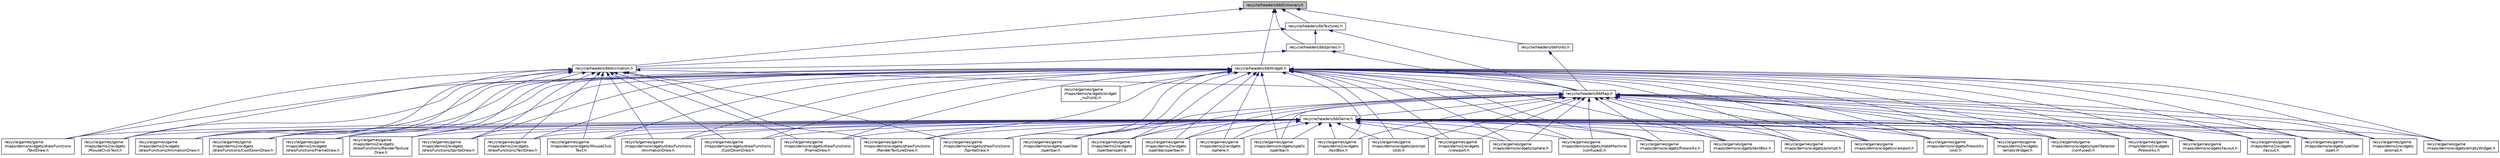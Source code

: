 digraph "recycle/headers/bbDictionary.h"
{
 // LATEX_PDF_SIZE
  edge [fontname="Helvetica",fontsize="10",labelfontname="Helvetica",labelfontsize="10"];
  node [fontname="Helvetica",fontsize="10",shape=record];
  Node1 [label="recycle/headers/bbDictionary.h",height=0.2,width=0.4,color="black", fillcolor="grey75", style="filled", fontcolor="black",tooltip="bbDictionary stores a number of key-value pairs for fast lookup. Keys should be up to 32 characters...."];
  Node1 -> Node2 [dir="back",color="midnightblue",fontsize="10",style="solid",fontname="Helvetica"];
  Node2 [label="recycle/headers/bbAnimation.h",height=0.2,width=0.4,color="black", fillcolor="white", style="filled",URL="$bbAnimation_8h.html",tooltip="sfTexture is define in SFML as raw pixel data bbTextures is a container for sfTextures"];
  Node2 -> Node3 [dir="back",color="midnightblue",fontsize="10",style="solid",fontname="Helvetica"];
  Node3 [label="recycle/games/game\l/maps/demo/widgets/MouseClick\lText.h",height=0.2,width=0.4,color="black", fillcolor="white", style="filled",URL="$widgets_2MouseClickText_8h.html",tooltip=" "];
  Node2 -> Node4 [dir="back",color="midnightblue",fontsize="10",style="solid",fontname="Helvetica"];
  Node4 [label="recycle/games/game\l/maps/demo/widgets/drawFunctions\l/AnimationDraw.h",height=0.2,width=0.4,color="black", fillcolor="white", style="filled",URL="$widgets_2drawFunctions_2AnimationDraw_8h.html",tooltip=" "];
  Node2 -> Node5 [dir="back",color="midnightblue",fontsize="10",style="solid",fontname="Helvetica"];
  Node5 [label="recycle/games/game\l/maps/demo/widgets/drawFunctions\l/CoolDownDraw.h",height=0.2,width=0.4,color="black", fillcolor="white", style="filled",URL="$widgets_2drawFunctions_2CoolDownDraw_8h.html",tooltip=" "];
  Node2 -> Node6 [dir="back",color="midnightblue",fontsize="10",style="solid",fontname="Helvetica"];
  Node6 [label="recycle/games/game\l/maps/demo/widgets/drawFunctions\l/FrameDraw.h",height=0.2,width=0.4,color="black", fillcolor="white", style="filled",URL="$widgets_2drawFunctions_2FrameDraw_8h.html",tooltip=" "];
  Node2 -> Node7 [dir="back",color="midnightblue",fontsize="10",style="solid",fontname="Helvetica"];
  Node7 [label="recycle/games/game\l/maps/demo/widgets/drawFunctions\l/RenderTextureDraw.h",height=0.2,width=0.4,color="black", fillcolor="white", style="filled",URL="$widgets_2drawFunctions_2RenderTextureDraw_8h.html",tooltip=" "];
  Node2 -> Node8 [dir="back",color="midnightblue",fontsize="10",style="solid",fontname="Helvetica"];
  Node8 [label="recycle/games/game\l/maps/demo/widgets/drawFunctions\l/SpriteDraw.h",height=0.2,width=0.4,color="black", fillcolor="white", style="filled",URL="$widgets_2drawFunctions_2SpriteDraw_8h.html",tooltip=" "];
  Node2 -> Node9 [dir="back",color="midnightblue",fontsize="10",style="solid",fontname="Helvetica"];
  Node9 [label="recycle/games/game\l/maps/demo/widgets/drawFunctions\l/TextDraw.h",height=0.2,width=0.4,color="black", fillcolor="white", style="filled",URL="$widgets_2drawFunctions_2TextDraw_8h.html",tooltip=" "];
  Node2 -> Node10 [dir="back",color="midnightblue",fontsize="10",style="solid",fontname="Helvetica"];
  Node10 [label="recycle/games/game\l/maps/demo2/widgets\l/MouseClickText.h",height=0.2,width=0.4,color="black", fillcolor="white", style="filled",URL="$_2widgets_2MouseClickText_8h.html",tooltip=" "];
  Node2 -> Node11 [dir="back",color="midnightblue",fontsize="10",style="solid",fontname="Helvetica"];
  Node11 [label="recycle/games/game\l/maps/demo2/widgets\l/drawFunctions/AnimationDraw.h",height=0.2,width=0.4,color="black", fillcolor="white", style="filled",URL="$_2widgets_2drawFunctions_2AnimationDraw_8h.html",tooltip=" "];
  Node2 -> Node12 [dir="back",color="midnightblue",fontsize="10",style="solid",fontname="Helvetica"];
  Node12 [label="recycle/games/game\l/maps/demo2/widgets\l/drawFunctions/CoolDownDraw.h",height=0.2,width=0.4,color="black", fillcolor="white", style="filled",URL="$_2widgets_2drawFunctions_2CoolDownDraw_8h.html",tooltip=" "];
  Node2 -> Node13 [dir="back",color="midnightblue",fontsize="10",style="solid",fontname="Helvetica"];
  Node13 [label="recycle/games/game\l/maps/demo2/widgets\l/drawFunctions/FrameDraw.h",height=0.2,width=0.4,color="black", fillcolor="white", style="filled",URL="$_2widgets_2drawFunctions_2FrameDraw_8h.html",tooltip=" "];
  Node2 -> Node14 [dir="back",color="midnightblue",fontsize="10",style="solid",fontname="Helvetica"];
  Node14 [label="recycle/games/game\l/maps/demo2/widgets\l/drawFunctions/RenderTexture\lDraw.h",height=0.2,width=0.4,color="black", fillcolor="white", style="filled",URL="$_2widgets_2drawFunctions_2RenderTextureDraw_8h.html",tooltip=" "];
  Node2 -> Node15 [dir="back",color="midnightblue",fontsize="10",style="solid",fontname="Helvetica"];
  Node15 [label="recycle/games/game\l/maps/demo2/widgets\l/drawFunctions/SpriteDraw.h",height=0.2,width=0.4,color="black", fillcolor="white", style="filled",URL="$_2widgets_2drawFunctions_2SpriteDraw_8h.html",tooltip=" "];
  Node2 -> Node16 [dir="back",color="midnightblue",fontsize="10",style="solid",fontname="Helvetica"];
  Node16 [label="recycle/games/game\l/maps/demo2/widgets\l/drawFunctions/TextDraw.h",height=0.2,width=0.4,color="black", fillcolor="white", style="filled",URL="$_2widgets_2drawFunctions_2TextDraw_8h.html",tooltip=" "];
  Node2 -> Node17 [dir="back",color="midnightblue",fontsize="10",style="solid",fontname="Helvetica"];
  Node17 [label="recycle/headers/bbMap.h",height=0.2,width=0.4,color="black", fillcolor="white", style="filled",URL="$bbMap_8h.html",tooltip="bbMap stores game data pertaining to one map in the game"];
  Node17 -> Node18 [dir="back",color="midnightblue",fontsize="10",style="solid",fontname="Helvetica"];
  Node18 [label="recycle/games/game\l/maps/demo/widgets/emptyWidget.h",height=0.2,width=0.4,color="black", fillcolor="white", style="filled",URL="$widgets_2emptyWidget_8h.html",tooltip="The functions in this folder define the behavior of an object with class bbWidget and type NULL."];
  Node17 -> Node19 [dir="back",color="midnightblue",fontsize="10",style="solid",fontname="Helvetica"];
  Node19 [label="recycle/games/game\l/maps/demo/widgets/fireworks\l(old).h",height=0.2,width=0.4,color="black", fillcolor="white", style="filled",URL="$fireworks_07old_08_8h.html",tooltip="The functions in this file define the behavior of an object with class bbWidget and type fireworks."];
  Node17 -> Node20 [dir="back",color="midnightblue",fontsize="10",style="solid",fontname="Helvetica"];
  Node20 [label="recycle/games/game\l/maps/demo/widgets/fireworks.h",height=0.2,width=0.4,color="black", fillcolor="white", style="filled",URL="$widgets_2fireworks_8h.html",tooltip="The functions in this folder define the behavior of an object with class bbWidget and type fireworks."];
  Node17 -> Node21 [dir="back",color="midnightblue",fontsize="10",style="solid",fontname="Helvetica"];
  Node21 [label="recycle/games/game\l/maps/demo/widgets/layout.h",height=0.2,width=0.4,color="black", fillcolor="white", style="filled",URL="$widgets_2layout_8h.html",tooltip="The functions in this folder define the behavior of an object with class bbWidget and type NULL."];
  Node17 -> Node22 [dir="back",color="midnightblue",fontsize="10",style="solid",fontname="Helvetica"];
  Node22 [label="recycle/games/game\l/maps/demo/widgets/prompt\l(old).h",height=0.2,width=0.4,color="black", fillcolor="white", style="filled",URL="$prompt_07old_08_8h.html",tooltip="The functions in this folder define the behavior of an object with class bbWidget and type prompt."];
  Node17 -> Node23 [dir="back",color="midnightblue",fontsize="10",style="solid",fontname="Helvetica"];
  Node23 [label="recycle/games/game\l/maps/demo/widgets/prompt.h",height=0.2,width=0.4,color="black", fillcolor="white", style="filled",URL="$widgets_2prompt_8h.html",tooltip="The functions in this file define the behavior of an object with class bbWidget and type prompt Promp..."];
  Node17 -> Node24 [dir="back",color="midnightblue",fontsize="10",style="solid",fontname="Helvetica"];
  Node24 [label="recycle/games/game\l/maps/demo/widgets/spellSelector\l(confused).h",height=0.2,width=0.4,color="black", fillcolor="white", style="filled",URL="$spellSelector_07confused_08_8h.html",tooltip=" "];
  Node17 -> Node25 [dir="back",color="midnightblue",fontsize="10",style="solid",fontname="Helvetica"];
  Node25 [label="recycle/games/game\l/maps/demo/widgets/spellbar\l/spell.h",height=0.2,width=0.4,color="black", fillcolor="white", style="filled",URL="$widgets_2spellbar_2spell_8h.html",tooltip=" "];
  Node17 -> Node26 [dir="back",color="midnightblue",fontsize="10",style="solid",fontname="Helvetica"];
  Node26 [label="recycle/games/game\l/maps/demo/widgets/spellbar\l/spellbar.h",height=0.2,width=0.4,color="black", fillcolor="white", style="filled",URL="$widgets_2spellbar_2spellbar_8h.html",tooltip=" "];
  Node17 -> Node27 [dir="back",color="midnightblue",fontsize="10",style="solid",fontname="Helvetica"];
  Node27 [label="recycle/games/game\l/maps/demo/widgets/spells\l/spellbar.h",height=0.2,width=0.4,color="black", fillcolor="white", style="filled",URL="$widgets_2spells_2spellbar_8h.html",tooltip="The functions in this file define the behavior of an object with class bbWidget and type spellBar and..."];
  Node17 -> Node28 [dir="back",color="midnightblue",fontsize="10",style="solid",fontname="Helvetica"];
  Node28 [label="recycle/games/game\l/maps/demo/widgets/sphere.h",height=0.2,width=0.4,color="black", fillcolor="white", style="filled",URL="$widgets_2sphere_8h.html",tooltip="The functions in this file define the behavior of an object with class bbWidget and type Sphere The s..."];
  Node17 -> Node29 [dir="back",color="midnightblue",fontsize="10",style="solid",fontname="Helvetica"];
  Node29 [label="recycle/games/game\l/maps/demo/widgets/stateMachine\l(confused).h",height=0.2,width=0.4,color="black", fillcolor="white", style="filled",URL="$stateMachine_07confused_08_8h.html",tooltip=" "];
  Node17 -> Node30 [dir="back",color="midnightblue",fontsize="10",style="solid",fontname="Helvetica"];
  Node30 [label="recycle/games/game\l/maps/demo/widgets/textBox.h",height=0.2,width=0.4,color="black", fillcolor="white", style="filled",URL="$widgets_2textBox_8h.html",tooltip="The functions in this file define the behavior of an object with class bbWidget and type textBox."];
  Node17 -> Node31 [dir="back",color="midnightblue",fontsize="10",style="solid",fontname="Helvetica"];
  Node31 [label="recycle/games/game\l/maps/demo/widgets/viewport.h",height=0.2,width=0.4,color="black", fillcolor="white", style="filled",URL="$widgets_2viewport_8h.html",tooltip="The functions in this folder define the behavior of an object with class bbWidget and type NULL."];
  Node17 -> Node32 [dir="back",color="midnightblue",fontsize="10",style="solid",fontname="Helvetica"];
  Node32 [label="recycle/games/game\l/maps/demo2/widgets\l/emptyWidget.h",height=0.2,width=0.4,color="black", fillcolor="white", style="filled",URL="$_2widgets_2emptyWidget_8h.html",tooltip="The functions in this folder define the behavior of an object with class bbWidget and type NULL."];
  Node17 -> Node33 [dir="back",color="midnightblue",fontsize="10",style="solid",fontname="Helvetica"];
  Node33 [label="recycle/games/game\l/maps/demo2/widgets\l/fireworks.h",height=0.2,width=0.4,color="black", fillcolor="white", style="filled",URL="$_2widgets_2fireworks_8h.html",tooltip="The functions in this folder define the behavior of an object with class bbWidget and type fireworks."];
  Node17 -> Node34 [dir="back",color="midnightblue",fontsize="10",style="solid",fontname="Helvetica"];
  Node34 [label="recycle/games/game\l/maps/demo2/widgets\l/layout.h",height=0.2,width=0.4,color="black", fillcolor="white", style="filled",URL="$_2widgets_2layout_8h.html",tooltip="The functions in this folder define the behavior of an object with class bbWidget and type NULL."];
  Node17 -> Node35 [dir="back",color="midnightblue",fontsize="10",style="solid",fontname="Helvetica"];
  Node35 [label="recycle/games/game\l/maps/demo2/widgets\l/prompt.h",height=0.2,width=0.4,color="black", fillcolor="white", style="filled",URL="$_2widgets_2prompt_8h.html",tooltip="The functions in this file define the behavior of an object with class bbWidget and type prompt Promp..."];
  Node17 -> Node36 [dir="back",color="midnightblue",fontsize="10",style="solid",fontname="Helvetica"];
  Node36 [label="recycle/games/game\l/maps/demo2/widgets\l/spellbar/spell.h",height=0.2,width=0.4,color="black", fillcolor="white", style="filled",URL="$_2widgets_2spellbar_2spell_8h.html",tooltip=" "];
  Node17 -> Node37 [dir="back",color="midnightblue",fontsize="10",style="solid",fontname="Helvetica"];
  Node37 [label="recycle/games/game\l/maps/demo2/widgets\l/spellbar/spellbar.h",height=0.2,width=0.4,color="black", fillcolor="white", style="filled",URL="$_2widgets_2spellbar_2spellbar_8h.html",tooltip=" "];
  Node17 -> Node38 [dir="back",color="midnightblue",fontsize="10",style="solid",fontname="Helvetica"];
  Node38 [label="recycle/games/game\l/maps/demo2/widgets\l/sphere.h",height=0.2,width=0.4,color="black", fillcolor="white", style="filled",URL="$_2widgets_2sphere_8h.html",tooltip="The functions in this file define the behavior of an object with class bbWidget and type Sphere The s..."];
  Node17 -> Node39 [dir="back",color="midnightblue",fontsize="10",style="solid",fontname="Helvetica"];
  Node39 [label="recycle/games/game\l/maps/demo2/widgets\l/textBox.h",height=0.2,width=0.4,color="black", fillcolor="white", style="filled",URL="$_2widgets_2textBox_8h.html",tooltip="The functions in this file define the behavior of an object with class bbWidget and type textBox."];
  Node17 -> Node40 [dir="back",color="midnightblue",fontsize="10",style="solid",fontname="Helvetica"];
  Node40 [label="recycle/games/game\l/maps/demo2/widgets\l/viewport.h",height=0.2,width=0.4,color="black", fillcolor="white", style="filled",URL="$_2widgets_2viewport_8h.html",tooltip="The functions in this folder define the behavior of an object with class bbWidget and type NULL."];
  Node17 -> Node41 [dir="back",color="midnightblue",fontsize="10",style="solid",fontname="Helvetica"];
  Node41 [label="recycle/headers/bbGame.h",height=0.2,width=0.4,color="black", fillcolor="white", style="filled",URL="$bbGame_8h.html",tooltip=" "];
  Node41 -> Node3 [dir="back",color="midnightblue",fontsize="10",style="solid",fontname="Helvetica"];
  Node41 -> Node4 [dir="back",color="midnightblue",fontsize="10",style="solid",fontname="Helvetica"];
  Node41 -> Node5 [dir="back",color="midnightblue",fontsize="10",style="solid",fontname="Helvetica"];
  Node41 -> Node6 [dir="back",color="midnightblue",fontsize="10",style="solid",fontname="Helvetica"];
  Node41 -> Node7 [dir="back",color="midnightblue",fontsize="10",style="solid",fontname="Helvetica"];
  Node41 -> Node8 [dir="back",color="midnightblue",fontsize="10",style="solid",fontname="Helvetica"];
  Node41 -> Node9 [dir="back",color="midnightblue",fontsize="10",style="solid",fontname="Helvetica"];
  Node41 -> Node18 [dir="back",color="midnightblue",fontsize="10",style="solid",fontname="Helvetica"];
  Node41 -> Node19 [dir="back",color="midnightblue",fontsize="10",style="solid",fontname="Helvetica"];
  Node41 -> Node20 [dir="back",color="midnightblue",fontsize="10",style="solid",fontname="Helvetica"];
  Node41 -> Node21 [dir="back",color="midnightblue",fontsize="10",style="solid",fontname="Helvetica"];
  Node41 -> Node22 [dir="back",color="midnightblue",fontsize="10",style="solid",fontname="Helvetica"];
  Node41 -> Node23 [dir="back",color="midnightblue",fontsize="10",style="solid",fontname="Helvetica"];
  Node41 -> Node24 [dir="back",color="midnightblue",fontsize="10",style="solid",fontname="Helvetica"];
  Node41 -> Node25 [dir="back",color="midnightblue",fontsize="10",style="solid",fontname="Helvetica"];
  Node41 -> Node26 [dir="back",color="midnightblue",fontsize="10",style="solid",fontname="Helvetica"];
  Node41 -> Node27 [dir="back",color="midnightblue",fontsize="10",style="solid",fontname="Helvetica"];
  Node41 -> Node28 [dir="back",color="midnightblue",fontsize="10",style="solid",fontname="Helvetica"];
  Node41 -> Node29 [dir="back",color="midnightblue",fontsize="10",style="solid",fontname="Helvetica"];
  Node41 -> Node30 [dir="back",color="midnightblue",fontsize="10",style="solid",fontname="Helvetica"];
  Node41 -> Node31 [dir="back",color="midnightblue",fontsize="10",style="solid",fontname="Helvetica"];
  Node41 -> Node10 [dir="back",color="midnightblue",fontsize="10",style="solid",fontname="Helvetica"];
  Node41 -> Node11 [dir="back",color="midnightblue",fontsize="10",style="solid",fontname="Helvetica"];
  Node41 -> Node12 [dir="back",color="midnightblue",fontsize="10",style="solid",fontname="Helvetica"];
  Node41 -> Node13 [dir="back",color="midnightblue",fontsize="10",style="solid",fontname="Helvetica"];
  Node41 -> Node14 [dir="back",color="midnightblue",fontsize="10",style="solid",fontname="Helvetica"];
  Node41 -> Node15 [dir="back",color="midnightblue",fontsize="10",style="solid",fontname="Helvetica"];
  Node41 -> Node16 [dir="back",color="midnightblue",fontsize="10",style="solid",fontname="Helvetica"];
  Node41 -> Node32 [dir="back",color="midnightblue",fontsize="10",style="solid",fontname="Helvetica"];
  Node41 -> Node33 [dir="back",color="midnightblue",fontsize="10",style="solid",fontname="Helvetica"];
  Node41 -> Node34 [dir="back",color="midnightblue",fontsize="10",style="solid",fontname="Helvetica"];
  Node41 -> Node35 [dir="back",color="midnightblue",fontsize="10",style="solid",fontname="Helvetica"];
  Node41 -> Node36 [dir="back",color="midnightblue",fontsize="10",style="solid",fontname="Helvetica"];
  Node41 -> Node37 [dir="back",color="midnightblue",fontsize="10",style="solid",fontname="Helvetica"];
  Node41 -> Node38 [dir="back",color="midnightblue",fontsize="10",style="solid",fontname="Helvetica"];
  Node41 -> Node39 [dir="back",color="midnightblue",fontsize="10",style="solid",fontname="Helvetica"];
  Node41 -> Node40 [dir="back",color="midnightblue",fontsize="10",style="solid",fontname="Helvetica"];
  Node1 -> Node42 [dir="back",color="midnightblue",fontsize="10",style="solid",fontname="Helvetica"];
  Node42 [label="recycle/headers/bbFonts.h",height=0.2,width=0.4,color="black", fillcolor="white", style="filled",URL="$bbFonts_8h.html",tooltip=" "];
  Node42 -> Node17 [dir="back",color="midnightblue",fontsize="10",style="solid",fontname="Helvetica"];
  Node1 -> Node43 [dir="back",color="midnightblue",fontsize="10",style="solid",fontname="Helvetica"];
  Node43 [label="recycle/headers/bbSprites.h",height=0.2,width=0.4,color="black", fillcolor="white", style="filled",URL="$bbSprites_8h.html",tooltip="sfTexture is define in SFML as raw pixel data bbTextures is a container for sfTextures"];
  Node43 -> Node2 [dir="back",color="midnightblue",fontsize="10",style="solid",fontname="Helvetica"];
  Node43 -> Node17 [dir="back",color="midnightblue",fontsize="10",style="solid",fontname="Helvetica"];
  Node1 -> Node44 [dir="back",color="midnightblue",fontsize="10",style="solid",fontname="Helvetica"];
  Node44 [label="recycle/headers/bbTextures.h",height=0.2,width=0.4,color="black", fillcolor="white", style="filled",URL="$bbTextures_8h.html",tooltip="sfTexture is define in SFML as raw pixel data bbTextures is a container for sfTextures"];
  Node44 -> Node2 [dir="back",color="midnightblue",fontsize="10",style="solid",fontname="Helvetica"];
  Node44 -> Node17 [dir="back",color="midnightblue",fontsize="10",style="solid",fontname="Helvetica"];
  Node44 -> Node43 [dir="back",color="midnightblue",fontsize="10",style="solid",fontname="Helvetica"];
  Node1 -> Node45 [dir="back",color="midnightblue",fontsize="10",style="solid",fontname="Helvetica"];
  Node45 [label="recycle/headers/bbWidget.h",height=0.2,width=0.4,color="black", fillcolor="white", style="filled",URL="$bbWidget_8h.html",tooltip="bbWidgets are things like menu buttons, text prompts, click to cast spells etc."];
  Node45 -> Node3 [dir="back",color="midnightblue",fontsize="10",style="solid",fontname="Helvetica"];
  Node45 -> Node4 [dir="back",color="midnightblue",fontsize="10",style="solid",fontname="Helvetica"];
  Node45 -> Node5 [dir="back",color="midnightblue",fontsize="10",style="solid",fontname="Helvetica"];
  Node45 -> Node6 [dir="back",color="midnightblue",fontsize="10",style="solid",fontname="Helvetica"];
  Node45 -> Node7 [dir="back",color="midnightblue",fontsize="10",style="solid",fontname="Helvetica"];
  Node45 -> Node8 [dir="back",color="midnightblue",fontsize="10",style="solid",fontname="Helvetica"];
  Node45 -> Node9 [dir="back",color="midnightblue",fontsize="10",style="solid",fontname="Helvetica"];
  Node45 -> Node18 [dir="back",color="midnightblue",fontsize="10",style="solid",fontname="Helvetica"];
  Node45 -> Node19 [dir="back",color="midnightblue",fontsize="10",style="solid",fontname="Helvetica"];
  Node45 -> Node20 [dir="back",color="midnightblue",fontsize="10",style="solid",fontname="Helvetica"];
  Node45 -> Node21 [dir="back",color="midnightblue",fontsize="10",style="solid",fontname="Helvetica"];
  Node45 -> Node22 [dir="back",color="midnightblue",fontsize="10",style="solid",fontname="Helvetica"];
  Node45 -> Node23 [dir="back",color="midnightblue",fontsize="10",style="solid",fontname="Helvetica"];
  Node45 -> Node24 [dir="back",color="midnightblue",fontsize="10",style="solid",fontname="Helvetica"];
  Node45 -> Node25 [dir="back",color="midnightblue",fontsize="10",style="solid",fontname="Helvetica"];
  Node45 -> Node26 [dir="back",color="midnightblue",fontsize="10",style="solid",fontname="Helvetica"];
  Node45 -> Node27 [dir="back",color="midnightblue",fontsize="10",style="solid",fontname="Helvetica"];
  Node45 -> Node28 [dir="back",color="midnightblue",fontsize="10",style="solid",fontname="Helvetica"];
  Node45 -> Node29 [dir="back",color="midnightblue",fontsize="10",style="solid",fontname="Helvetica"];
  Node45 -> Node30 [dir="back",color="midnightblue",fontsize="10",style="solid",fontname="Helvetica"];
  Node45 -> Node31 [dir="back",color="midnightblue",fontsize="10",style="solid",fontname="Helvetica"];
  Node45 -> Node46 [dir="back",color="midnightblue",fontsize="10",style="solid",fontname="Helvetica"];
  Node46 [label="recycle/games/game\l/maps/demo/widgets/widget\l_null(old).h",height=0.2,width=0.4,color="black", fillcolor="white", style="filled",URL="$widget__null_07old_08_8h.html",tooltip="The functions in this folder define the behavior of an object with class bbWidget and type NULL."];
  Node45 -> Node10 [dir="back",color="midnightblue",fontsize="10",style="solid",fontname="Helvetica"];
  Node45 -> Node11 [dir="back",color="midnightblue",fontsize="10",style="solid",fontname="Helvetica"];
  Node45 -> Node12 [dir="back",color="midnightblue",fontsize="10",style="solid",fontname="Helvetica"];
  Node45 -> Node13 [dir="back",color="midnightblue",fontsize="10",style="solid",fontname="Helvetica"];
  Node45 -> Node14 [dir="back",color="midnightblue",fontsize="10",style="solid",fontname="Helvetica"];
  Node45 -> Node15 [dir="back",color="midnightblue",fontsize="10",style="solid",fontname="Helvetica"];
  Node45 -> Node16 [dir="back",color="midnightblue",fontsize="10",style="solid",fontname="Helvetica"];
  Node45 -> Node32 [dir="back",color="midnightblue",fontsize="10",style="solid",fontname="Helvetica"];
  Node45 -> Node33 [dir="back",color="midnightblue",fontsize="10",style="solid",fontname="Helvetica"];
  Node45 -> Node34 [dir="back",color="midnightblue",fontsize="10",style="solid",fontname="Helvetica"];
  Node45 -> Node35 [dir="back",color="midnightblue",fontsize="10",style="solid",fontname="Helvetica"];
  Node45 -> Node36 [dir="back",color="midnightblue",fontsize="10",style="solid",fontname="Helvetica"];
  Node45 -> Node37 [dir="back",color="midnightblue",fontsize="10",style="solid",fontname="Helvetica"];
  Node45 -> Node38 [dir="back",color="midnightblue",fontsize="10",style="solid",fontname="Helvetica"];
  Node45 -> Node39 [dir="back",color="midnightblue",fontsize="10",style="solid",fontname="Helvetica"];
  Node45 -> Node40 [dir="back",color="midnightblue",fontsize="10",style="solid",fontname="Helvetica"];
  Node45 -> Node17 [dir="back",color="midnightblue",fontsize="10",style="solid",fontname="Helvetica"];
}
